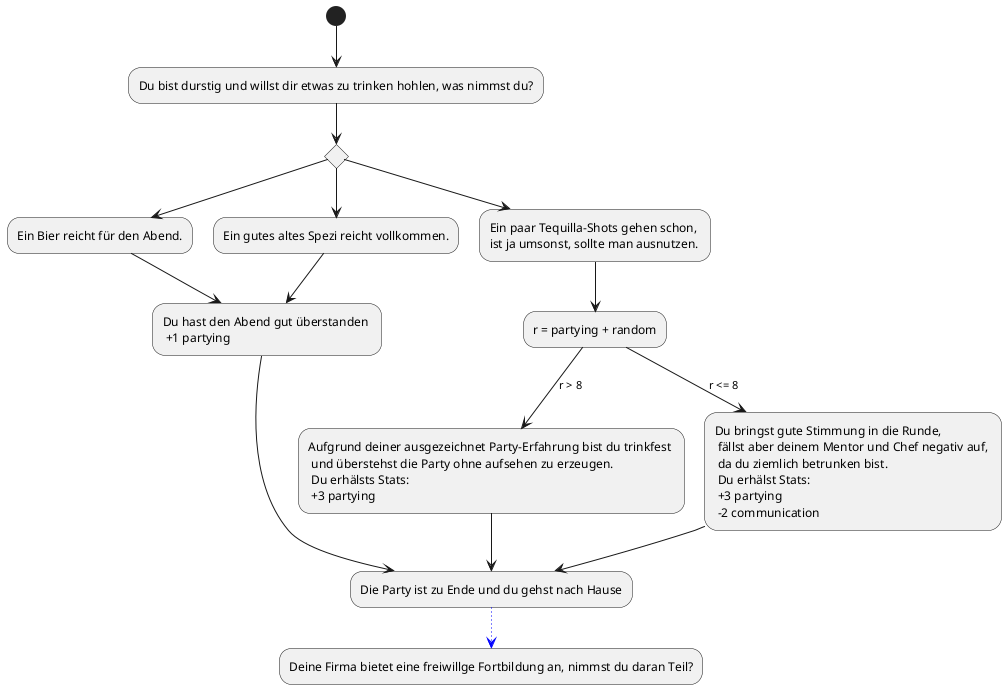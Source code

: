 @startuml
(*) --> "Du bist durstig und willst dir etwas zu trinken hohlen, was nimmst du?" as alc
if "" then 
--> "Ein Bier reicht für den Abend." as genießen
genießen --> "Du hast den Abend gut überstanden \n +1 partying" as party
else 
--> "Ein gutes altes Spezi reicht vollkommen."
--> party
else 
--> "Ein paar Tequilla-Shots gehen schon, \nist ja umsonst, sollte man ausnutzen." as saufen

endif

saufen --> "r = partying + random" as r
r --> [r > 8] "Aufgrund deiner ausgezeichnet Party-Erfahrung bist du trinkfest \n und überstehst die Party ohne aufsehen zu erzeugen.\n Du erhälsts Stats: \n +3 partying" as alci
r --> [r <= 8] "Du bringst gute Stimmung in die Runde, \n fällst aber deinem Mentor und Chef negativ auf, \n da du ziemlich betrunken bist. \n Du erhälst Stats: \n +3 partying \n -2 communication"
--> "Die Party ist zu Ende und du gehst nach Hause" as hause
party --> hause
alci --> hause
-[#blue,dotted]-> "Deine Firma bietet eine freiwillge Fortbildung an, nimmst du daran Teil?"

@enduml
